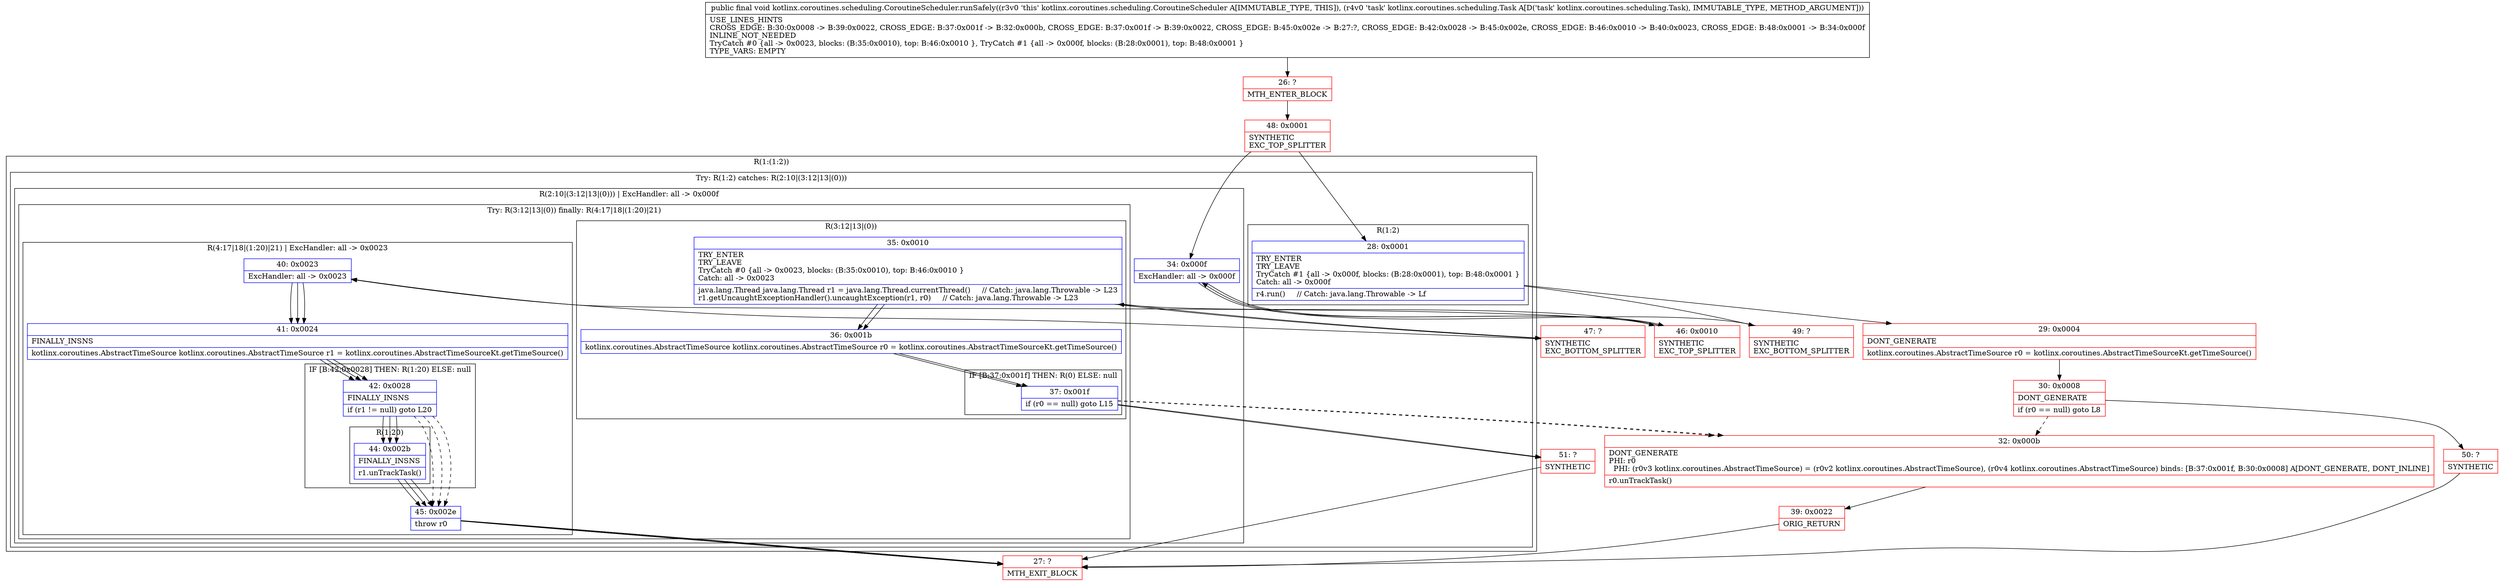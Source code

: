 digraph "CFG forkotlinx.coroutines.scheduling.CoroutineScheduler.runSafely(Lkotlinx\/coroutines\/scheduling\/Task;)V" {
subgraph cluster_Region_1558926362 {
label = "R(1:(1:2))";
node [shape=record,color=blue];
subgraph cluster_TryCatchRegion_1442684191 {
label = "Try: R(1:2) catches: R(2:10|(3:12|13|(0)))";
node [shape=record,color=blue];
subgraph cluster_Region_1492554024 {
label = "R(1:2)";
node [shape=record,color=blue];
Node_28 [shape=record,label="{28\:\ 0x0001|TRY_ENTER\lTRY_LEAVE\lTryCatch #1 \{all \-\> 0x000f, blocks: (B:28:0x0001), top: B:48:0x0001 \}\lCatch: all \-\> 0x000f\l|r4.run()     \/\/ Catch: java.lang.Throwable \-\> Lf\l}"];
}
subgraph cluster_Region_1817843214 {
label = "R(2:10|(3:12|13|(0))) | ExcHandler: all \-\> 0x000f\l";
node [shape=record,color=blue];
Node_34 [shape=record,label="{34\:\ 0x000f|ExcHandler: all \-\> 0x000f\l}"];
subgraph cluster_TryCatchRegion_1788331035 {
label = "Try: R(3:12|13|(0)) finally: R(4:17|18|(1:20)|21)";
node [shape=record,color=blue];
subgraph cluster_Region_2135990791 {
label = "R(3:12|13|(0))";
node [shape=record,color=blue];
Node_35 [shape=record,label="{35\:\ 0x0010|TRY_ENTER\lTRY_LEAVE\lTryCatch #0 \{all \-\> 0x0023, blocks: (B:35:0x0010), top: B:46:0x0010 \}\lCatch: all \-\> 0x0023\l|java.lang.Thread java.lang.Thread r1 = java.lang.Thread.currentThread()     \/\/ Catch: java.lang.Throwable \-\> L23\lr1.getUncaughtExceptionHandler().uncaughtException(r1, r0)     \/\/ Catch: java.lang.Throwable \-\> L23\l}"];
Node_36 [shape=record,label="{36\:\ 0x001b|kotlinx.coroutines.AbstractTimeSource kotlinx.coroutines.AbstractTimeSource r0 = kotlinx.coroutines.AbstractTimeSourceKt.getTimeSource()\l}"];
subgraph cluster_IfRegion_1120712982 {
label = "IF [B:37:0x001f] THEN: R(0) ELSE: null";
node [shape=record,color=blue];
Node_37 [shape=record,label="{37\:\ 0x001f|if (r0 == null) goto L15\l}"];
subgraph cluster_Region_1396422963 {
label = "R(0)";
node [shape=record,color=blue];
}
}
}
subgraph cluster_Region_1133499870 {
label = "R(4:17|18|(1:20)|21) | ExcHandler: all \-\> 0x0023\l";
node [shape=record,color=blue];
Node_40 [shape=record,label="{40\:\ 0x0023|ExcHandler: all \-\> 0x0023\l}"];
Node_41 [shape=record,label="{41\:\ 0x0024|FINALLY_INSNS\l|kotlinx.coroutines.AbstractTimeSource kotlinx.coroutines.AbstractTimeSource r1 = kotlinx.coroutines.AbstractTimeSourceKt.getTimeSource()\l}"];
subgraph cluster_IfRegion_1744950609 {
label = "IF [B:42:0x0028] THEN: R(1:20) ELSE: null";
node [shape=record,color=blue];
Node_42 [shape=record,label="{42\:\ 0x0028|FINALLY_INSNS\l|if (r1 != null) goto L20\l}"];
subgraph cluster_Region_1065878751 {
label = "R(1:20)";
node [shape=record,color=blue];
Node_44 [shape=record,label="{44\:\ 0x002b|FINALLY_INSNS\l|r1.unTrackTask()\l}"];
}
}
Node_45 [shape=record,label="{45\:\ 0x002e|throw r0\l}"];
}
}
}
}
}
subgraph cluster_Region_1817843214 {
label = "R(2:10|(3:12|13|(0))) | ExcHandler: all \-\> 0x000f\l";
node [shape=record,color=blue];
Node_34 [shape=record,label="{34\:\ 0x000f|ExcHandler: all \-\> 0x000f\l}"];
subgraph cluster_TryCatchRegion_1788331035 {
label = "Try: R(3:12|13|(0)) finally: R(4:17|18|(1:20)|21)";
node [shape=record,color=blue];
subgraph cluster_Region_2135990791 {
label = "R(3:12|13|(0))";
node [shape=record,color=blue];
Node_35 [shape=record,label="{35\:\ 0x0010|TRY_ENTER\lTRY_LEAVE\lTryCatch #0 \{all \-\> 0x0023, blocks: (B:35:0x0010), top: B:46:0x0010 \}\lCatch: all \-\> 0x0023\l|java.lang.Thread java.lang.Thread r1 = java.lang.Thread.currentThread()     \/\/ Catch: java.lang.Throwable \-\> L23\lr1.getUncaughtExceptionHandler().uncaughtException(r1, r0)     \/\/ Catch: java.lang.Throwable \-\> L23\l}"];
Node_36 [shape=record,label="{36\:\ 0x001b|kotlinx.coroutines.AbstractTimeSource kotlinx.coroutines.AbstractTimeSource r0 = kotlinx.coroutines.AbstractTimeSourceKt.getTimeSource()\l}"];
subgraph cluster_IfRegion_1120712982 {
label = "IF [B:37:0x001f] THEN: R(0) ELSE: null";
node [shape=record,color=blue];
Node_37 [shape=record,label="{37\:\ 0x001f|if (r0 == null) goto L15\l}"];
subgraph cluster_Region_1396422963 {
label = "R(0)";
node [shape=record,color=blue];
}
}
}
subgraph cluster_Region_1133499870 {
label = "R(4:17|18|(1:20)|21) | ExcHandler: all \-\> 0x0023\l";
node [shape=record,color=blue];
Node_40 [shape=record,label="{40\:\ 0x0023|ExcHandler: all \-\> 0x0023\l}"];
Node_41 [shape=record,label="{41\:\ 0x0024|FINALLY_INSNS\l|kotlinx.coroutines.AbstractTimeSource kotlinx.coroutines.AbstractTimeSource r1 = kotlinx.coroutines.AbstractTimeSourceKt.getTimeSource()\l}"];
subgraph cluster_IfRegion_1744950609 {
label = "IF [B:42:0x0028] THEN: R(1:20) ELSE: null";
node [shape=record,color=blue];
Node_42 [shape=record,label="{42\:\ 0x0028|FINALLY_INSNS\l|if (r1 != null) goto L20\l}"];
subgraph cluster_Region_1065878751 {
label = "R(1:20)";
node [shape=record,color=blue];
Node_44 [shape=record,label="{44\:\ 0x002b|FINALLY_INSNS\l|r1.unTrackTask()\l}"];
}
}
Node_45 [shape=record,label="{45\:\ 0x002e|throw r0\l}"];
}
}
}
subgraph cluster_Region_1133499870 {
label = "R(4:17|18|(1:20)|21) | ExcHandler: all \-\> 0x0023\l";
node [shape=record,color=blue];
Node_40 [shape=record,label="{40\:\ 0x0023|ExcHandler: all \-\> 0x0023\l}"];
Node_41 [shape=record,label="{41\:\ 0x0024|FINALLY_INSNS\l|kotlinx.coroutines.AbstractTimeSource kotlinx.coroutines.AbstractTimeSource r1 = kotlinx.coroutines.AbstractTimeSourceKt.getTimeSource()\l}"];
subgraph cluster_IfRegion_1744950609 {
label = "IF [B:42:0x0028] THEN: R(1:20) ELSE: null";
node [shape=record,color=blue];
Node_42 [shape=record,label="{42\:\ 0x0028|FINALLY_INSNS\l|if (r1 != null) goto L20\l}"];
subgraph cluster_Region_1065878751 {
label = "R(1:20)";
node [shape=record,color=blue];
Node_44 [shape=record,label="{44\:\ 0x002b|FINALLY_INSNS\l|r1.unTrackTask()\l}"];
}
}
Node_45 [shape=record,label="{45\:\ 0x002e|throw r0\l}"];
}
Node_26 [shape=record,color=red,label="{26\:\ ?|MTH_ENTER_BLOCK\l}"];
Node_48 [shape=record,color=red,label="{48\:\ 0x0001|SYNTHETIC\lEXC_TOP_SPLITTER\l}"];
Node_29 [shape=record,color=red,label="{29\:\ 0x0004|DONT_GENERATE\l|kotlinx.coroutines.AbstractTimeSource r0 = kotlinx.coroutines.AbstractTimeSourceKt.getTimeSource()\l}"];
Node_30 [shape=record,color=red,label="{30\:\ 0x0008|DONT_GENERATE\l|if (r0 == null) goto L8\l}"];
Node_32 [shape=record,color=red,label="{32\:\ 0x000b|DONT_GENERATE\lPHI: r0 \l  PHI: (r0v3 kotlinx.coroutines.AbstractTimeSource) = (r0v2 kotlinx.coroutines.AbstractTimeSource), (r0v4 kotlinx.coroutines.AbstractTimeSource) binds: [B:37:0x001f, B:30:0x0008] A[DONT_GENERATE, DONT_INLINE]\l|r0.unTrackTask()\l}"];
Node_39 [shape=record,color=red,label="{39\:\ 0x0022|ORIG_RETURN\l}"];
Node_27 [shape=record,color=red,label="{27\:\ ?|MTH_EXIT_BLOCK\l}"];
Node_50 [shape=record,color=red,label="{50\:\ ?|SYNTHETIC\l}"];
Node_49 [shape=record,color=red,label="{49\:\ ?|SYNTHETIC\lEXC_BOTTOM_SPLITTER\l}"];
Node_46 [shape=record,color=red,label="{46\:\ 0x0010|SYNTHETIC\lEXC_TOP_SPLITTER\l}"];
Node_51 [shape=record,color=red,label="{51\:\ ?|SYNTHETIC\l}"];
Node_47 [shape=record,color=red,label="{47\:\ ?|SYNTHETIC\lEXC_BOTTOM_SPLITTER\l}"];
MethodNode[shape=record,label="{public final void kotlinx.coroutines.scheduling.CoroutineScheduler.runSafely((r3v0 'this' kotlinx.coroutines.scheduling.CoroutineScheduler A[IMMUTABLE_TYPE, THIS]), (r4v0 'task' kotlinx.coroutines.scheduling.Task A[D('task' kotlinx.coroutines.scheduling.Task), IMMUTABLE_TYPE, METHOD_ARGUMENT]))  | USE_LINES_HINTS\lCROSS_EDGE: B:30:0x0008 \-\> B:39:0x0022, CROSS_EDGE: B:37:0x001f \-\> B:32:0x000b, CROSS_EDGE: B:37:0x001f \-\> B:39:0x0022, CROSS_EDGE: B:45:0x002e \-\> B:27:?, CROSS_EDGE: B:42:0x0028 \-\> B:45:0x002e, CROSS_EDGE: B:46:0x0010 \-\> B:40:0x0023, CROSS_EDGE: B:48:0x0001 \-\> B:34:0x000f\lINLINE_NOT_NEEDED\lTryCatch #0 \{all \-\> 0x0023, blocks: (B:35:0x0010), top: B:46:0x0010 \}, TryCatch #1 \{all \-\> 0x000f, blocks: (B:28:0x0001), top: B:48:0x0001 \}\lTYPE_VARS: EMPTY\l}"];
MethodNode -> Node_26;Node_28 -> Node_29;
Node_28 -> Node_49;
Node_34 -> Node_46;
Node_35 -> Node_36;
Node_35 -> Node_47;
Node_36 -> Node_37;
Node_37 -> Node_32[style=dashed];
Node_37 -> Node_51;
Node_40 -> Node_41;
Node_41 -> Node_42;
Node_42 -> Node_44;
Node_42 -> Node_45[style=dashed];
Node_44 -> Node_45;
Node_45 -> Node_27;
Node_34 -> Node_46;
Node_35 -> Node_36;
Node_35 -> Node_47;
Node_36 -> Node_37;
Node_37 -> Node_32[style=dashed];
Node_37 -> Node_51;
Node_40 -> Node_41;
Node_41 -> Node_42;
Node_42 -> Node_44;
Node_42 -> Node_45[style=dashed];
Node_44 -> Node_45;
Node_45 -> Node_27;
Node_40 -> Node_41;
Node_41 -> Node_42;
Node_42 -> Node_44;
Node_42 -> Node_45[style=dashed];
Node_44 -> Node_45;
Node_45 -> Node_27;
Node_26 -> Node_48;
Node_48 -> Node_28;
Node_48 -> Node_34;
Node_29 -> Node_30;
Node_30 -> Node_32[style=dashed];
Node_30 -> Node_50;
Node_32 -> Node_39;
Node_39 -> Node_27;
Node_50 -> Node_27;
Node_49 -> Node_34;
Node_46 -> Node_35;
Node_46 -> Node_40;
Node_51 -> Node_27;
Node_47 -> Node_40;
}

